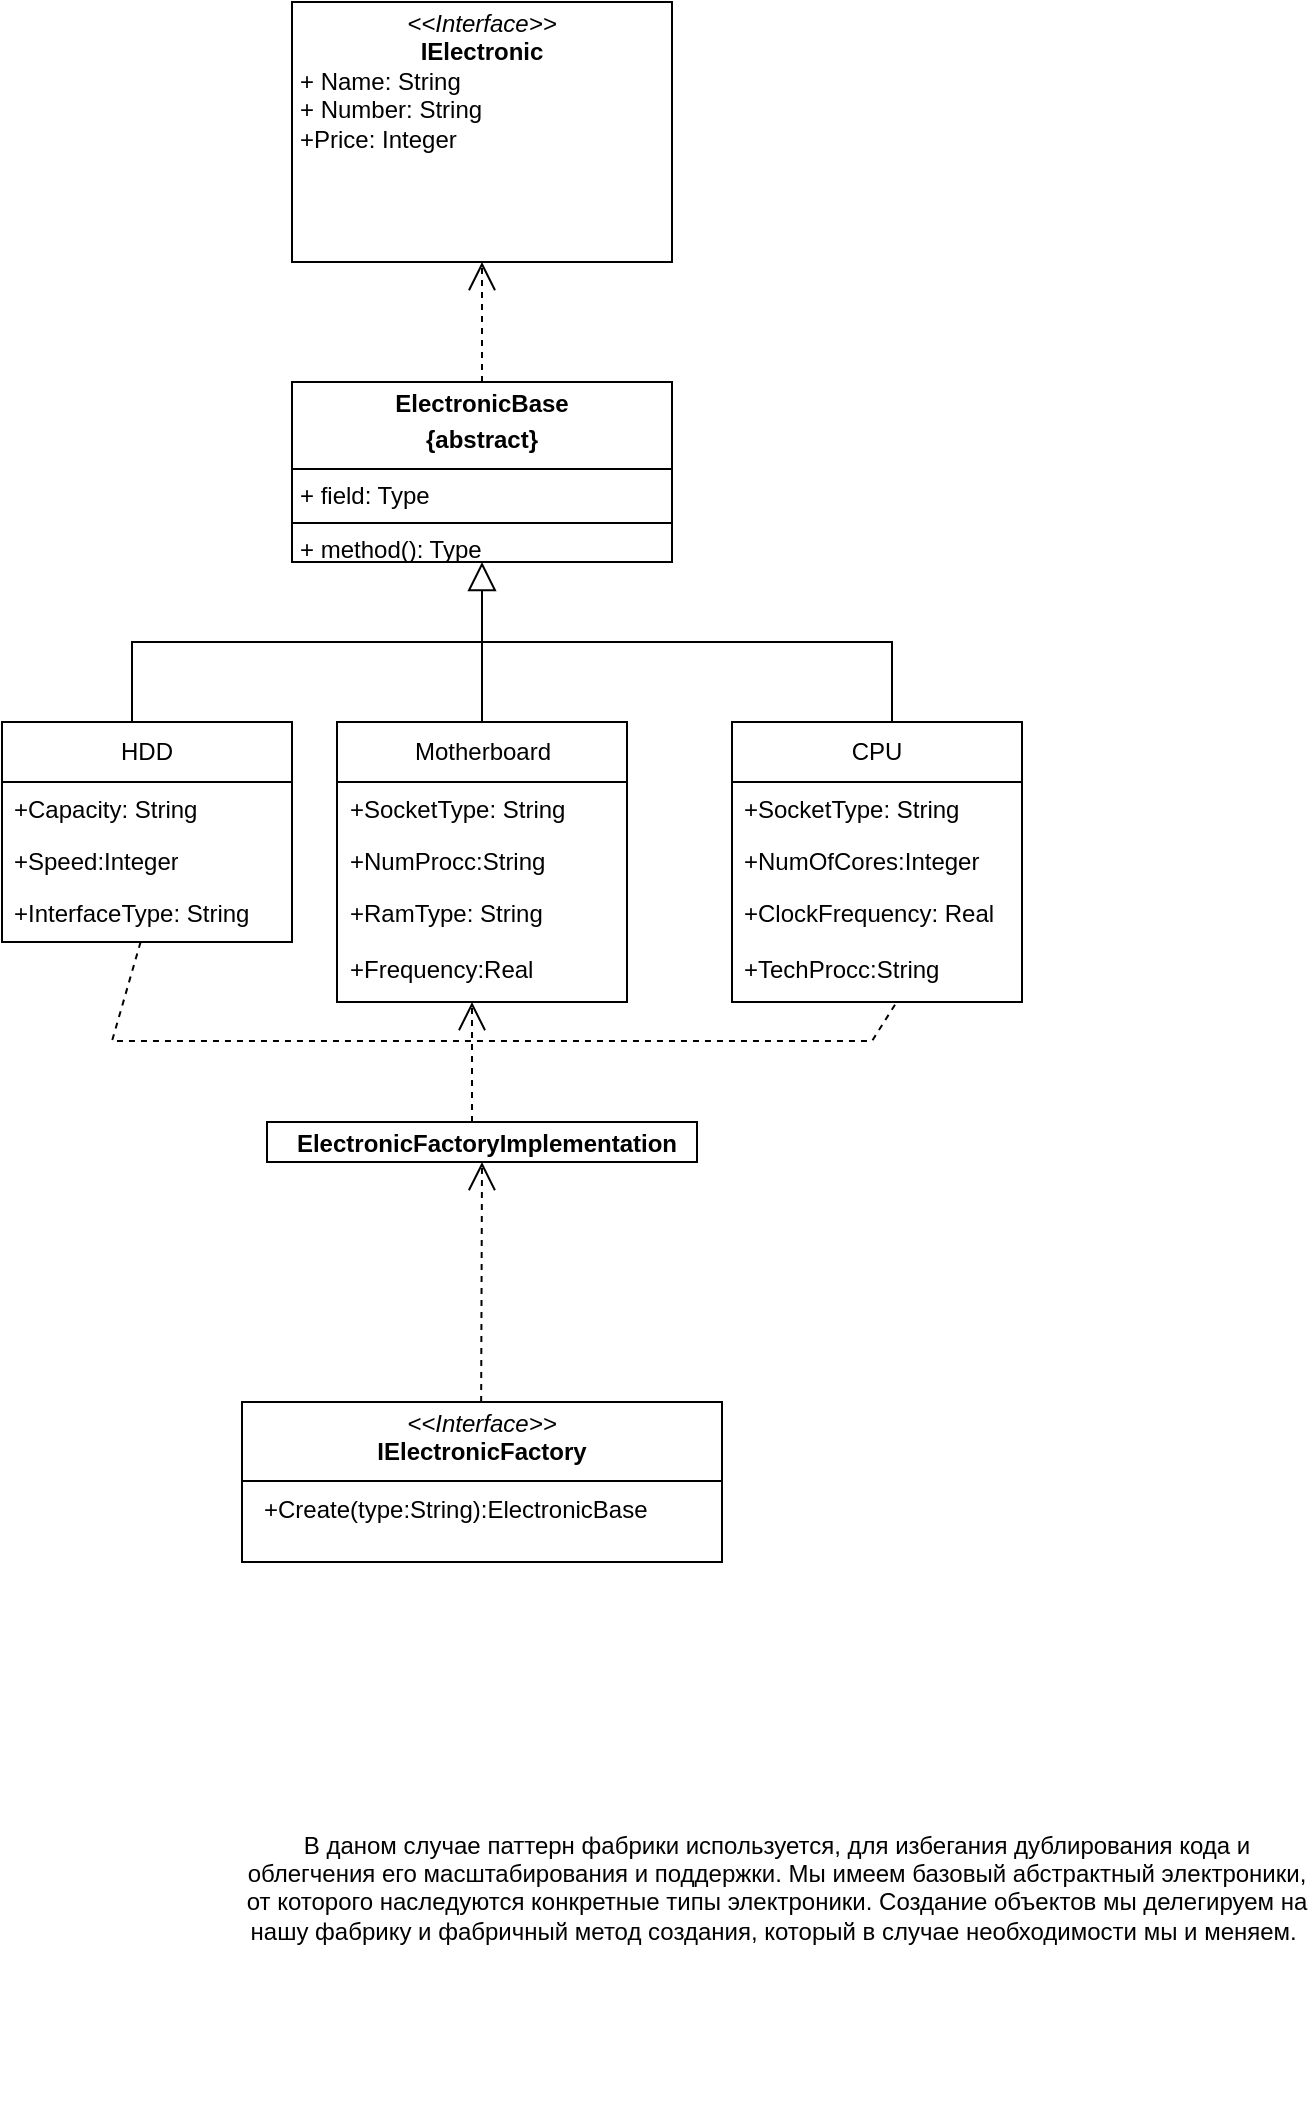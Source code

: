 <mxfile version="24.0.4" type="github">
  <diagram id="C5RBs43oDa-KdzZeNtuy" name="Page-1">
    <mxGraphModel dx="976" dy="630" grid="1" gridSize="10" guides="1" tooltips="1" connect="1" arrows="1" fold="1" page="1" pageScale="1" pageWidth="827" pageHeight="1169" math="0" shadow="0">
      <root>
        <mxCell id="WIyWlLk6GJQsqaUBKTNV-0" />
        <mxCell id="WIyWlLk6GJQsqaUBKTNV-1" parent="WIyWlLk6GJQsqaUBKTNV-0" />
        <mxCell id="esxNgm_jfXSo2C23j_VJ-27" value="&lt;p style=&quot;margin:0px;margin-top:4px;text-align:center;&quot;&gt;&lt;i&gt;&amp;lt;&amp;lt;Interface&amp;gt;&amp;gt;&lt;b&gt;&lt;br&gt;&lt;/b&gt;&lt;/i&gt;&lt;b&gt;IElectronic&lt;/b&gt;&lt;/p&gt;&lt;p style=&quot;margin:0px;margin-left:4px;&quot;&gt;+ Name: String&lt;br&gt;+ Number: String&lt;/p&gt;&lt;p style=&quot;margin:0px;margin-left:4px;&quot;&gt;+Price: Integer&lt;/p&gt;&lt;p style=&quot;margin:0px;margin-left:4px;&quot;&gt;&lt;br&gt;&lt;/p&gt;" style="verticalAlign=top;align=left;overflow=fill;html=1;whiteSpace=wrap;" parent="WIyWlLk6GJQsqaUBKTNV-1" vertex="1">
          <mxGeometry x="210" y="30" width="190" height="130" as="geometry" />
        </mxCell>
        <mxCell id="esxNgm_jfXSo2C23j_VJ-28" value="&lt;p style=&quot;margin:0px;margin-top:4px;text-align:center;&quot;&gt;&lt;b&gt;ElectronicBase&lt;/b&gt;&lt;/p&gt;&lt;p style=&quot;margin:0px;margin-top:4px;text-align:center;&quot;&gt;&lt;b&gt;{abstract}&lt;/b&gt;&lt;/p&gt;&lt;hr size=&quot;1&quot; style=&quot;border-style:solid;&quot;&gt;&lt;p style=&quot;margin:0px;margin-left:4px;&quot;&gt;+ field: Type&lt;/p&gt;&lt;hr size=&quot;1&quot; style=&quot;border-style:solid;&quot;&gt;&lt;p style=&quot;margin:0px;margin-left:4px;&quot;&gt;+ method(): Type&lt;/p&gt;" style="verticalAlign=top;align=left;overflow=fill;html=1;whiteSpace=wrap;" parent="WIyWlLk6GJQsqaUBKTNV-1" vertex="1">
          <mxGeometry x="210" y="220" width="190" height="90" as="geometry" />
        </mxCell>
        <mxCell id="esxNgm_jfXSo2C23j_VJ-34" value="Motherboard" style="swimlane;fontStyle=0;childLayout=stackLayout;horizontal=1;startSize=30;fillColor=none;horizontalStack=0;resizeParent=1;resizeParentMax=0;resizeLast=0;collapsible=1;marginBottom=0;whiteSpace=wrap;html=1;" parent="WIyWlLk6GJQsqaUBKTNV-1" vertex="1">
          <mxGeometry x="232.5" y="390" width="145" height="140" as="geometry" />
        </mxCell>
        <mxCell id="esxNgm_jfXSo2C23j_VJ-35" value="+SocketType: String&lt;div&gt;&lt;br&gt;&lt;/div&gt;" style="text;strokeColor=none;fillColor=none;align=left;verticalAlign=top;spacingLeft=4;spacingRight=4;overflow=hidden;rotatable=0;points=[[0,0.5],[1,0.5]];portConstraint=eastwest;whiteSpace=wrap;html=1;" parent="esxNgm_jfXSo2C23j_VJ-34" vertex="1">
          <mxGeometry y="30" width="145" height="26" as="geometry" />
        </mxCell>
        <mxCell id="esxNgm_jfXSo2C23j_VJ-36" value="+NumProcc:String" style="text;strokeColor=none;fillColor=none;align=left;verticalAlign=top;spacingLeft=4;spacingRight=4;overflow=hidden;rotatable=0;points=[[0,0.5],[1,0.5]];portConstraint=eastwest;whiteSpace=wrap;html=1;" parent="esxNgm_jfXSo2C23j_VJ-34" vertex="1">
          <mxGeometry y="56" width="145" height="26" as="geometry" />
        </mxCell>
        <mxCell id="esxNgm_jfXSo2C23j_VJ-37" value="+RamType: String" style="text;strokeColor=none;fillColor=none;align=left;verticalAlign=top;spacingLeft=4;spacingRight=4;overflow=hidden;rotatable=0;points=[[0,0.5],[1,0.5]];portConstraint=eastwest;whiteSpace=wrap;html=1;" parent="esxNgm_jfXSo2C23j_VJ-34" vertex="1">
          <mxGeometry y="82" width="145" height="28" as="geometry" />
        </mxCell>
        <mxCell id="esxNgm_jfXSo2C23j_VJ-47" value="+Frequency:Real" style="text;strokeColor=none;fillColor=none;align=left;verticalAlign=top;spacingLeft=4;spacingRight=4;overflow=hidden;rotatable=0;points=[[0,0.5],[1,0.5]];portConstraint=eastwest;whiteSpace=wrap;html=1;" parent="esxNgm_jfXSo2C23j_VJ-34" vertex="1">
          <mxGeometry y="110" width="145" height="30" as="geometry" />
        </mxCell>
        <mxCell id="esxNgm_jfXSo2C23j_VJ-44" value="" style="endArrow=block;endFill=0;endSize=12;html=1;rounded=0;entryX=0.5;entryY=1;entryDx=0;entryDy=0;exitX=0.5;exitY=0;exitDx=0;exitDy=0;" parent="WIyWlLk6GJQsqaUBKTNV-1" source="esxNgm_jfXSo2C23j_VJ-34" target="esxNgm_jfXSo2C23j_VJ-28" edge="1">
          <mxGeometry width="160" relative="1" as="geometry">
            <mxPoint x="280" y="350" as="sourcePoint" />
            <mxPoint x="440" y="350" as="targetPoint" />
          </mxGeometry>
        </mxCell>
        <mxCell id="esxNgm_jfXSo2C23j_VJ-45" value="" style="endArrow=none;html=1;rounded=0;exitX=0.5;exitY=0;exitDx=0;exitDy=0;entryX=0.5;entryY=0;entryDx=0;entryDy=0;" parent="WIyWlLk6GJQsqaUBKTNV-1" edge="1">
          <mxGeometry width="50" height="50" relative="1" as="geometry">
            <mxPoint x="130" y="390" as="sourcePoint" />
            <mxPoint x="510" y="390" as="targetPoint" />
            <Array as="points">
              <mxPoint x="130" y="350" />
              <mxPoint x="510" y="350" />
            </Array>
          </mxGeometry>
        </mxCell>
        <mxCell id="esxNgm_jfXSo2C23j_VJ-48" value="CPU" style="swimlane;fontStyle=0;childLayout=stackLayout;horizontal=1;startSize=30;fillColor=none;horizontalStack=0;resizeParent=1;resizeParentMax=0;resizeLast=0;collapsible=1;marginBottom=0;whiteSpace=wrap;html=1;" parent="WIyWlLk6GJQsqaUBKTNV-1" vertex="1">
          <mxGeometry x="430" y="390" width="145" height="140" as="geometry" />
        </mxCell>
        <mxCell id="esxNgm_jfXSo2C23j_VJ-49" value="+SocketType: String&lt;div&gt;&lt;br&gt;&lt;/div&gt;" style="text;strokeColor=none;fillColor=none;align=left;verticalAlign=top;spacingLeft=4;spacingRight=4;overflow=hidden;rotatable=0;points=[[0,0.5],[1,0.5]];portConstraint=eastwest;whiteSpace=wrap;html=1;" parent="esxNgm_jfXSo2C23j_VJ-48" vertex="1">
          <mxGeometry y="30" width="145" height="26" as="geometry" />
        </mxCell>
        <mxCell id="esxNgm_jfXSo2C23j_VJ-50" value="+NumOfCores:Integer" style="text;strokeColor=none;fillColor=none;align=left;verticalAlign=top;spacingLeft=4;spacingRight=4;overflow=hidden;rotatable=0;points=[[0,0.5],[1,0.5]];portConstraint=eastwest;whiteSpace=wrap;html=1;" parent="esxNgm_jfXSo2C23j_VJ-48" vertex="1">
          <mxGeometry y="56" width="145" height="26" as="geometry" />
        </mxCell>
        <mxCell id="esxNgm_jfXSo2C23j_VJ-51" value="+ClockFrequency: Real" style="text;strokeColor=none;fillColor=none;align=left;verticalAlign=top;spacingLeft=4;spacingRight=4;overflow=hidden;rotatable=0;points=[[0,0.5],[1,0.5]];portConstraint=eastwest;whiteSpace=wrap;html=1;" parent="esxNgm_jfXSo2C23j_VJ-48" vertex="1">
          <mxGeometry y="82" width="145" height="28" as="geometry" />
        </mxCell>
        <mxCell id="esxNgm_jfXSo2C23j_VJ-52" value="+TechProcc:String" style="text;strokeColor=none;fillColor=none;align=left;verticalAlign=top;spacingLeft=4;spacingRight=4;overflow=hidden;rotatable=0;points=[[0,0.5],[1,0.5]];portConstraint=eastwest;whiteSpace=wrap;html=1;" parent="esxNgm_jfXSo2C23j_VJ-48" vertex="1">
          <mxGeometry y="110" width="145" height="30" as="geometry" />
        </mxCell>
        <mxCell id="esxNgm_jfXSo2C23j_VJ-53" value="HDD" style="swimlane;fontStyle=0;childLayout=stackLayout;horizontal=1;startSize=30;fillColor=none;horizontalStack=0;resizeParent=1;resizeParentMax=0;resizeLast=0;collapsible=1;marginBottom=0;whiteSpace=wrap;html=1;" parent="WIyWlLk6GJQsqaUBKTNV-1" vertex="1">
          <mxGeometry x="65" y="390" width="145" height="110" as="geometry" />
        </mxCell>
        <mxCell id="esxNgm_jfXSo2C23j_VJ-54" value="+Capacity: String&lt;div&gt;&lt;br&gt;&lt;/div&gt;" style="text;strokeColor=none;fillColor=none;align=left;verticalAlign=top;spacingLeft=4;spacingRight=4;overflow=hidden;rotatable=0;points=[[0,0.5],[1,0.5]];portConstraint=eastwest;whiteSpace=wrap;html=1;" parent="esxNgm_jfXSo2C23j_VJ-53" vertex="1">
          <mxGeometry y="30" width="145" height="26" as="geometry" />
        </mxCell>
        <mxCell id="esxNgm_jfXSo2C23j_VJ-55" value="+Speed:Integer" style="text;strokeColor=none;fillColor=none;align=left;verticalAlign=top;spacingLeft=4;spacingRight=4;overflow=hidden;rotatable=0;points=[[0,0.5],[1,0.5]];portConstraint=eastwest;whiteSpace=wrap;html=1;" parent="esxNgm_jfXSo2C23j_VJ-53" vertex="1">
          <mxGeometry y="56" width="145" height="26" as="geometry" />
        </mxCell>
        <mxCell id="esxNgm_jfXSo2C23j_VJ-56" value="+InterfaceType: String" style="text;strokeColor=none;fillColor=none;align=left;verticalAlign=top;spacingLeft=4;spacingRight=4;overflow=hidden;rotatable=0;points=[[0,0.5],[1,0.5]];portConstraint=eastwest;whiteSpace=wrap;html=1;" parent="esxNgm_jfXSo2C23j_VJ-53" vertex="1">
          <mxGeometry y="82" width="145" height="28" as="geometry" />
        </mxCell>
        <mxCell id="esxNgm_jfXSo2C23j_VJ-58" value="" style="endArrow=open;endSize=12;dashed=1;html=1;rounded=0;exitX=0.5;exitY=0;exitDx=0;exitDy=0;entryX=0.5;entryY=1;entryDx=0;entryDy=0;" parent="WIyWlLk6GJQsqaUBKTNV-1" source="esxNgm_jfXSo2C23j_VJ-28" target="esxNgm_jfXSo2C23j_VJ-27" edge="1">
          <mxGeometry width="160" relative="1" as="geometry">
            <mxPoint x="300" y="190" as="sourcePoint" />
            <mxPoint x="460" y="190" as="targetPoint" />
          </mxGeometry>
        </mxCell>
        <mxCell id="esxNgm_jfXSo2C23j_VJ-59" value="&lt;p style=&quot;margin:0px;margin-top:4px;text-align:center;&quot;&gt;&lt;i&gt;&amp;lt;&amp;lt;Interface&amp;gt;&amp;gt;&lt;/i&gt;&lt;br&gt;&lt;b&gt;IElectronicFactory&lt;/b&gt;&lt;br&gt;&lt;/p&gt;&lt;hr size=&quot;1&quot; style=&quot;border-style:solid;&quot;&gt;&lt;p style=&quot;margin:0px;margin-left:4px;&quot;&gt;&lt;br&gt;&lt;/p&gt;&lt;p style=&quot;margin:0px;margin-left:4px;&quot;&gt;&lt;br&gt;&lt;/p&gt;" style="verticalAlign=top;align=left;overflow=fill;html=1;whiteSpace=wrap;" parent="WIyWlLk6GJQsqaUBKTNV-1" vertex="1">
          <mxGeometry x="185" y="730" width="240" height="80" as="geometry" />
        </mxCell>
        <mxCell id="esxNgm_jfXSo2C23j_VJ-60" value="&lt;p style=&quot;margin:0px;margin-top:4px;text-align:center;&quot;&gt;&lt;/p&gt;&lt;p style=&quot;text-align: center; margin: 0px 0px 0px 4px;&quot;&gt;&lt;span style=&quot;background-color: initial;&quot;&gt;&lt;b&gt;ElectronicFactoryImplementation&lt;/b&gt;&lt;/span&gt;&lt;/p&gt;&lt;hr size=&quot;1&quot; style=&quot;border-style:solid;&quot;&gt;&lt;p style=&quot;margin:0px;margin-left:4px;&quot;&gt;+ method(): Type&lt;/p&gt;" style="verticalAlign=top;align=left;overflow=fill;html=1;whiteSpace=wrap;" parent="WIyWlLk6GJQsqaUBKTNV-1" vertex="1">
          <mxGeometry x="197.5" y="590" width="215" height="20" as="geometry" />
        </mxCell>
        <mxCell id="esxNgm_jfXSo2C23j_VJ-61" value="+Create(type:String):ElectronicBase" style="text;strokeColor=none;fillColor=none;align=left;verticalAlign=top;spacingLeft=4;spacingRight=4;overflow=hidden;rotatable=0;points=[[0,0.5],[1,0.5]];portConstraint=eastwest;whiteSpace=wrap;html=1;" parent="WIyWlLk6GJQsqaUBKTNV-1" vertex="1">
          <mxGeometry x="190" y="770" width="230" height="30" as="geometry" />
        </mxCell>
        <mxCell id="esxNgm_jfXSo2C23j_VJ-62" value="" style="endArrow=open;endSize=12;dashed=1;html=1;rounded=0;exitX=0.5;exitY=0;exitDx=0;exitDy=0;entryX=0.5;entryY=1;entryDx=0;entryDy=0;" parent="WIyWlLk6GJQsqaUBKTNV-1" edge="1">
          <mxGeometry width="160" relative="1" as="geometry">
            <mxPoint x="300" y="590" as="sourcePoint" />
            <mxPoint x="300" y="530" as="targetPoint" />
          </mxGeometry>
        </mxCell>
        <mxCell id="esxNgm_jfXSo2C23j_VJ-63" value="" style="endArrow=none;html=1;rounded=0;exitX=0.409;exitY=1.018;exitDx=0;exitDy=0;entryX=0.499;entryY=1.017;entryDx=0;entryDy=0;entryPerimeter=0;exitPerimeter=0;dashed=1;" parent="WIyWlLk6GJQsqaUBKTNV-1" edge="1">
          <mxGeometry width="50" height="50" relative="1" as="geometry">
            <mxPoint x="134.305" y="500.004" as="sourcePoint" />
            <mxPoint x="512.355" y="530.01" as="targetPoint" />
            <Array as="points">
              <mxPoint x="120" y="549.5" />
              <mxPoint x="500" y="549.5" />
            </Array>
          </mxGeometry>
        </mxCell>
        <mxCell id="esxNgm_jfXSo2C23j_VJ-64" value="" style="endArrow=open;endSize=12;dashed=1;html=1;rounded=0;exitX=0.5;exitY=0;exitDx=0;exitDy=0;entryX=0.5;entryY=1;entryDx=0;entryDy=0;" parent="WIyWlLk6GJQsqaUBKTNV-1" target="esxNgm_jfXSo2C23j_VJ-60" edge="1">
          <mxGeometry width="160" relative="1" as="geometry">
            <mxPoint x="304.58" y="730" as="sourcePoint" />
            <mxPoint x="304.58" y="670" as="targetPoint" />
          </mxGeometry>
        </mxCell>
        <mxCell id="KLhmUPHompG2qGaKF77f-0" value="В даном случае паттерн фабрики используется, для избегания дублирования кода и облегчения его масштабирования и поддержки. Мы имеем базовый абстрактный электроники, от которого наследуются конкретные типы электроники. Создание объектов мы делегируем на нашу фабрику и фабричный метод создания, который в случае необходимости мы и меняем.&amp;nbsp; &amp;nbsp;" style="text;html=1;align=center;verticalAlign=middle;whiteSpace=wrap;rounded=0;" vertex="1" parent="WIyWlLk6GJQsqaUBKTNV-1">
          <mxGeometry x="185" y="880" width="535" height="200" as="geometry" />
        </mxCell>
      </root>
    </mxGraphModel>
  </diagram>
</mxfile>
